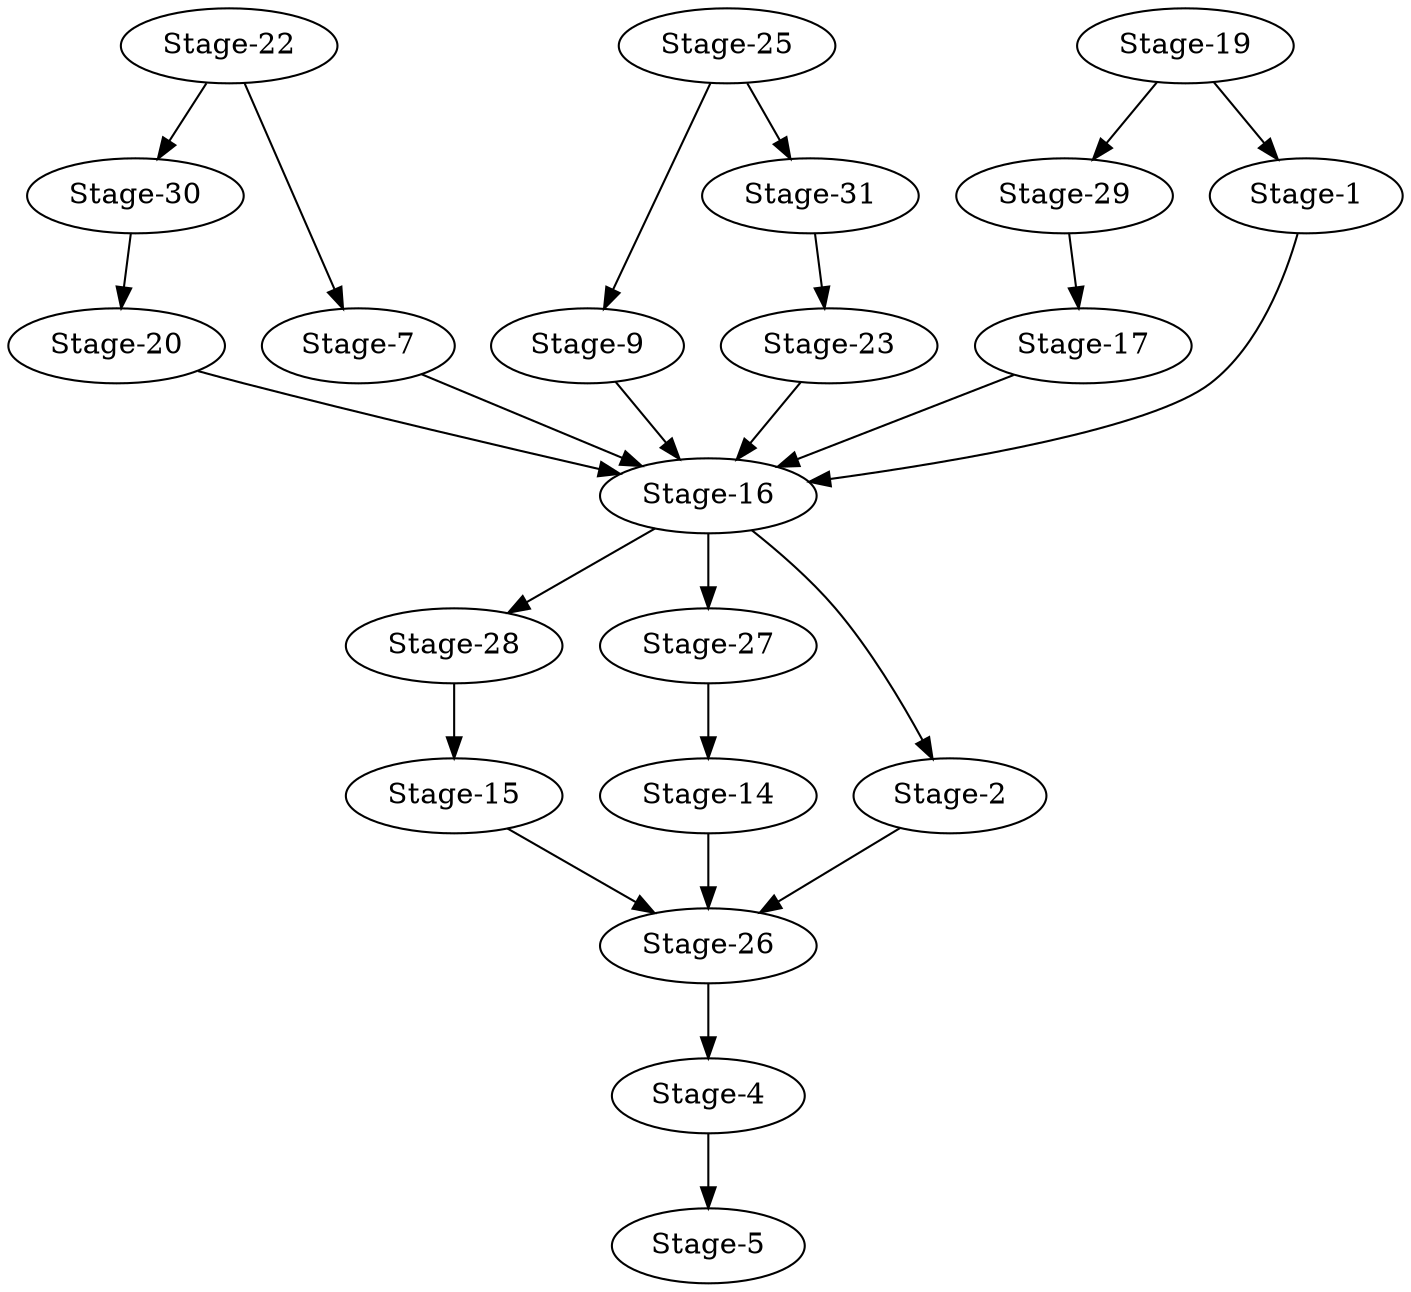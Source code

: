 // query-71
digraph {
	"Stage-29"
	"Stage-28"
	"Stage-17"
	"Stage-22"
	"Stage-16"
	"Stage-20"
	"Stage-23"
	"Stage-9"
	"Stage-25"
	"Stage-27"
	"Stage-26"
	"Stage-14"
	"Stage-15"
	"Stage-30"
	"Stage-31"
	"Stage-7"
	"Stage-4"
	"Stage-2"
	"Stage-19"
	"Stage-1"
		"Stage-29" -> "Stage-17"
		"Stage-28" -> "Stage-15"
		"Stage-17" -> "Stage-16"
		"Stage-22" -> "Stage-7"
		"Stage-22" -> "Stage-30"
		"Stage-16" -> "Stage-28"
		"Stage-16" -> "Stage-2"
		"Stage-16" -> "Stage-27"
		"Stage-20" -> "Stage-16"
		"Stage-23" -> "Stage-16"
		"Stage-9" -> "Stage-16"
		"Stage-25" -> "Stage-9"
		"Stage-25" -> "Stage-31"
		"Stage-27" -> "Stage-14"
		"Stage-26" -> "Stage-4"
		"Stage-14" -> "Stage-26"
		"Stage-15" -> "Stage-26"
		"Stage-30" -> "Stage-20"
		"Stage-31" -> "Stage-23"
		"Stage-7" -> "Stage-16"
		"Stage-4" -> "Stage-5"
		"Stage-2" -> "Stage-26"
		"Stage-19" -> "Stage-29"
		"Stage-19" -> "Stage-1"
		"Stage-1" -> "Stage-16"
}